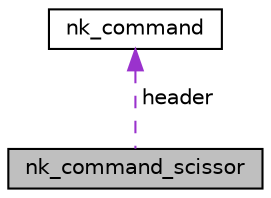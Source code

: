 digraph "nk_command_scissor"
{
 // LATEX_PDF_SIZE
  edge [fontname="Helvetica",fontsize="10",labelfontname="Helvetica",labelfontsize="10"];
  node [fontname="Helvetica",fontsize="10",shape=record];
  Node1 [label="nk_command_scissor",height=0.2,width=0.4,color="black", fillcolor="grey75", style="filled", fontcolor="black",tooltip=" "];
  Node2 -> Node1 [dir="back",color="darkorchid3",fontsize="10",style="dashed",label=" header" ];
  Node2 [label="nk_command",height=0.2,width=0.4,color="black", fillcolor="white", style="filled",URL="$structnk__command.html",tooltip=" "];
}
